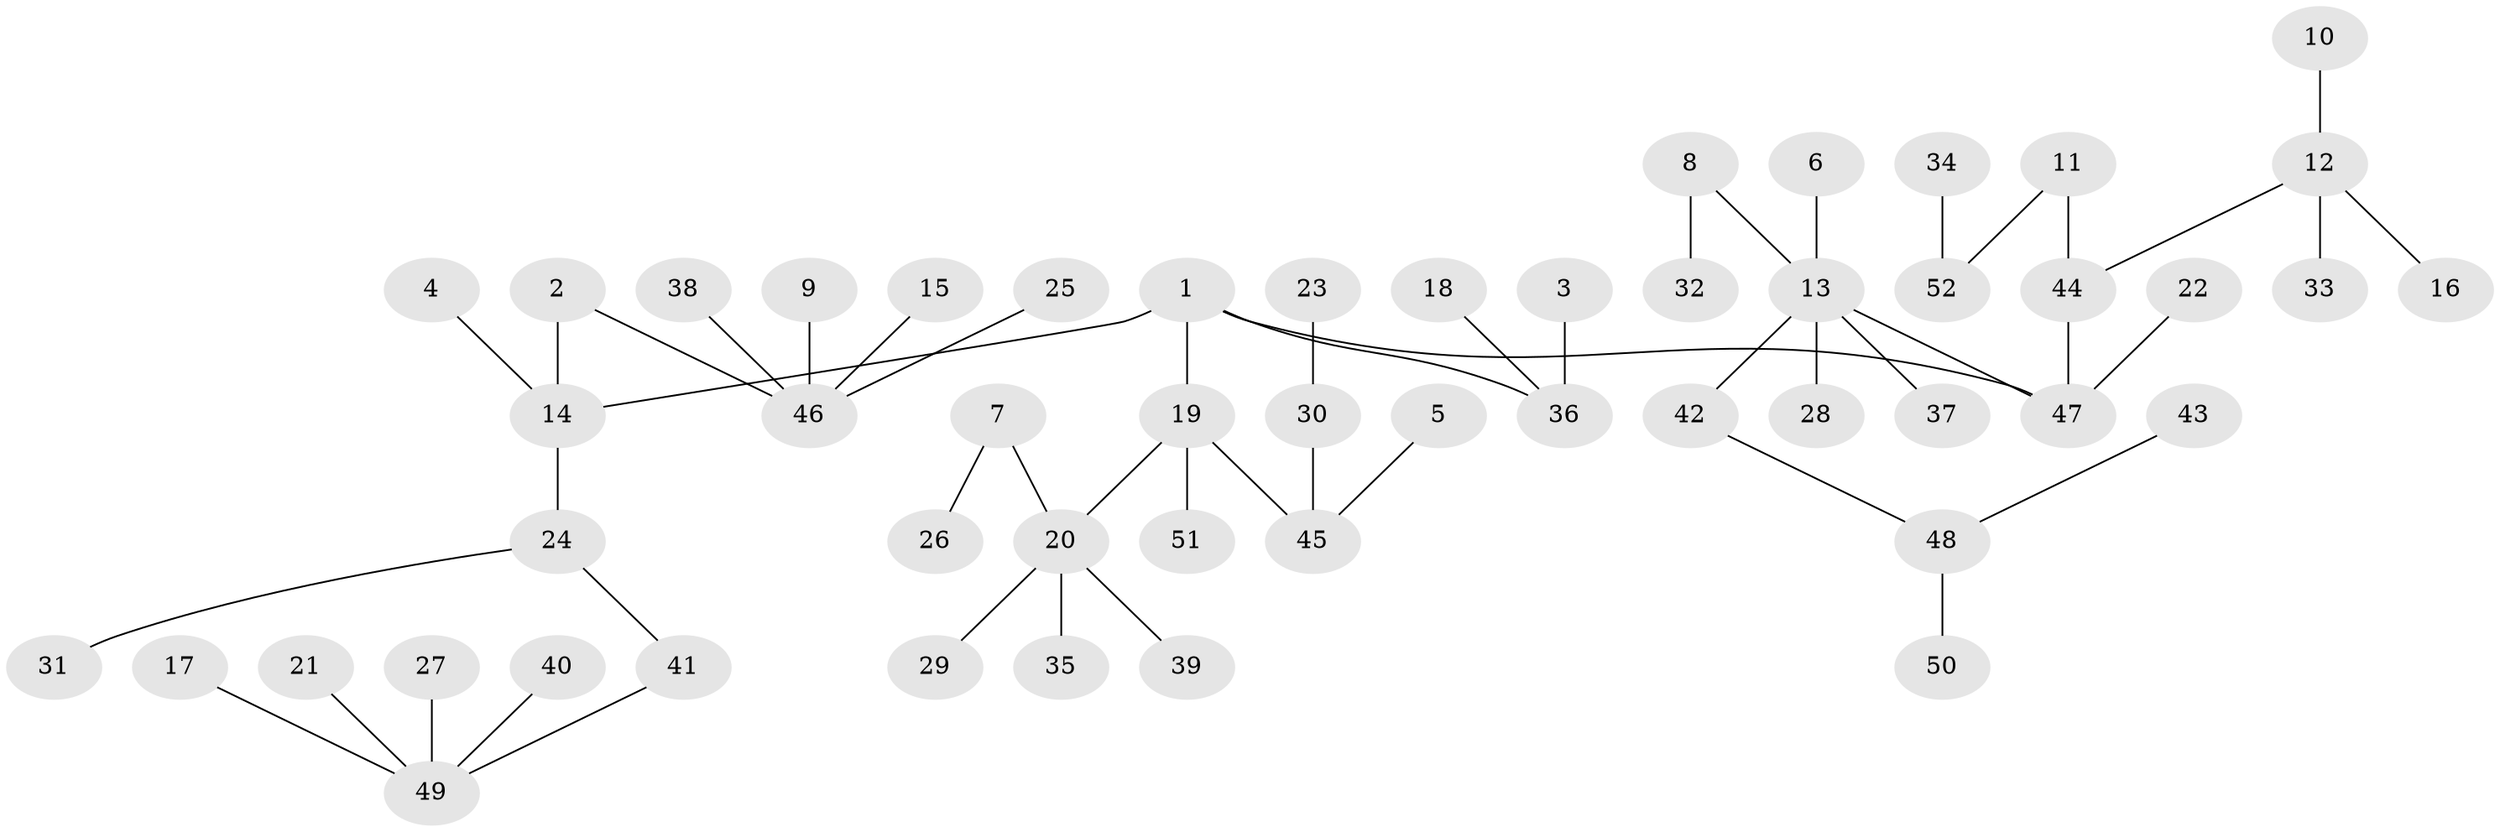 // original degree distribution, {6: 0.024390243902439025, 3: 0.08943089430894309, 4: 0.016260162601626018, 5: 0.04878048780487805, 2: 0.2845528455284553, 8: 0.008130081300813009, 7: 0.016260162601626018, 1: 0.5121951219512195}
// Generated by graph-tools (version 1.1) at 2025/37/03/04/25 23:37:24]
// undirected, 52 vertices, 51 edges
graph export_dot {
  node [color=gray90,style=filled];
  1;
  2;
  3;
  4;
  5;
  6;
  7;
  8;
  9;
  10;
  11;
  12;
  13;
  14;
  15;
  16;
  17;
  18;
  19;
  20;
  21;
  22;
  23;
  24;
  25;
  26;
  27;
  28;
  29;
  30;
  31;
  32;
  33;
  34;
  35;
  36;
  37;
  38;
  39;
  40;
  41;
  42;
  43;
  44;
  45;
  46;
  47;
  48;
  49;
  50;
  51;
  52;
  1 -- 14 [weight=1.0];
  1 -- 19 [weight=1.0];
  1 -- 36 [weight=1.0];
  1 -- 47 [weight=1.0];
  2 -- 14 [weight=1.0];
  2 -- 46 [weight=1.0];
  3 -- 36 [weight=1.0];
  4 -- 14 [weight=1.0];
  5 -- 45 [weight=1.0];
  6 -- 13 [weight=1.0];
  7 -- 20 [weight=1.0];
  7 -- 26 [weight=1.0];
  8 -- 13 [weight=1.0];
  8 -- 32 [weight=1.0];
  9 -- 46 [weight=1.0];
  10 -- 12 [weight=1.0];
  11 -- 44 [weight=1.0];
  11 -- 52 [weight=1.0];
  12 -- 16 [weight=1.0];
  12 -- 33 [weight=1.0];
  12 -- 44 [weight=1.0];
  13 -- 28 [weight=1.0];
  13 -- 37 [weight=1.0];
  13 -- 42 [weight=1.0];
  13 -- 47 [weight=1.0];
  14 -- 24 [weight=1.0];
  15 -- 46 [weight=1.0];
  17 -- 49 [weight=1.0];
  18 -- 36 [weight=1.0];
  19 -- 20 [weight=1.0];
  19 -- 45 [weight=1.0];
  19 -- 51 [weight=1.0];
  20 -- 29 [weight=1.0];
  20 -- 35 [weight=1.0];
  20 -- 39 [weight=1.0];
  21 -- 49 [weight=1.0];
  22 -- 47 [weight=1.0];
  23 -- 30 [weight=1.0];
  24 -- 31 [weight=1.0];
  24 -- 41 [weight=1.0];
  25 -- 46 [weight=1.0];
  27 -- 49 [weight=1.0];
  30 -- 45 [weight=1.0];
  34 -- 52 [weight=1.0];
  38 -- 46 [weight=1.0];
  40 -- 49 [weight=1.0];
  41 -- 49 [weight=1.0];
  42 -- 48 [weight=1.0];
  43 -- 48 [weight=1.0];
  44 -- 47 [weight=1.0];
  48 -- 50 [weight=1.0];
}
